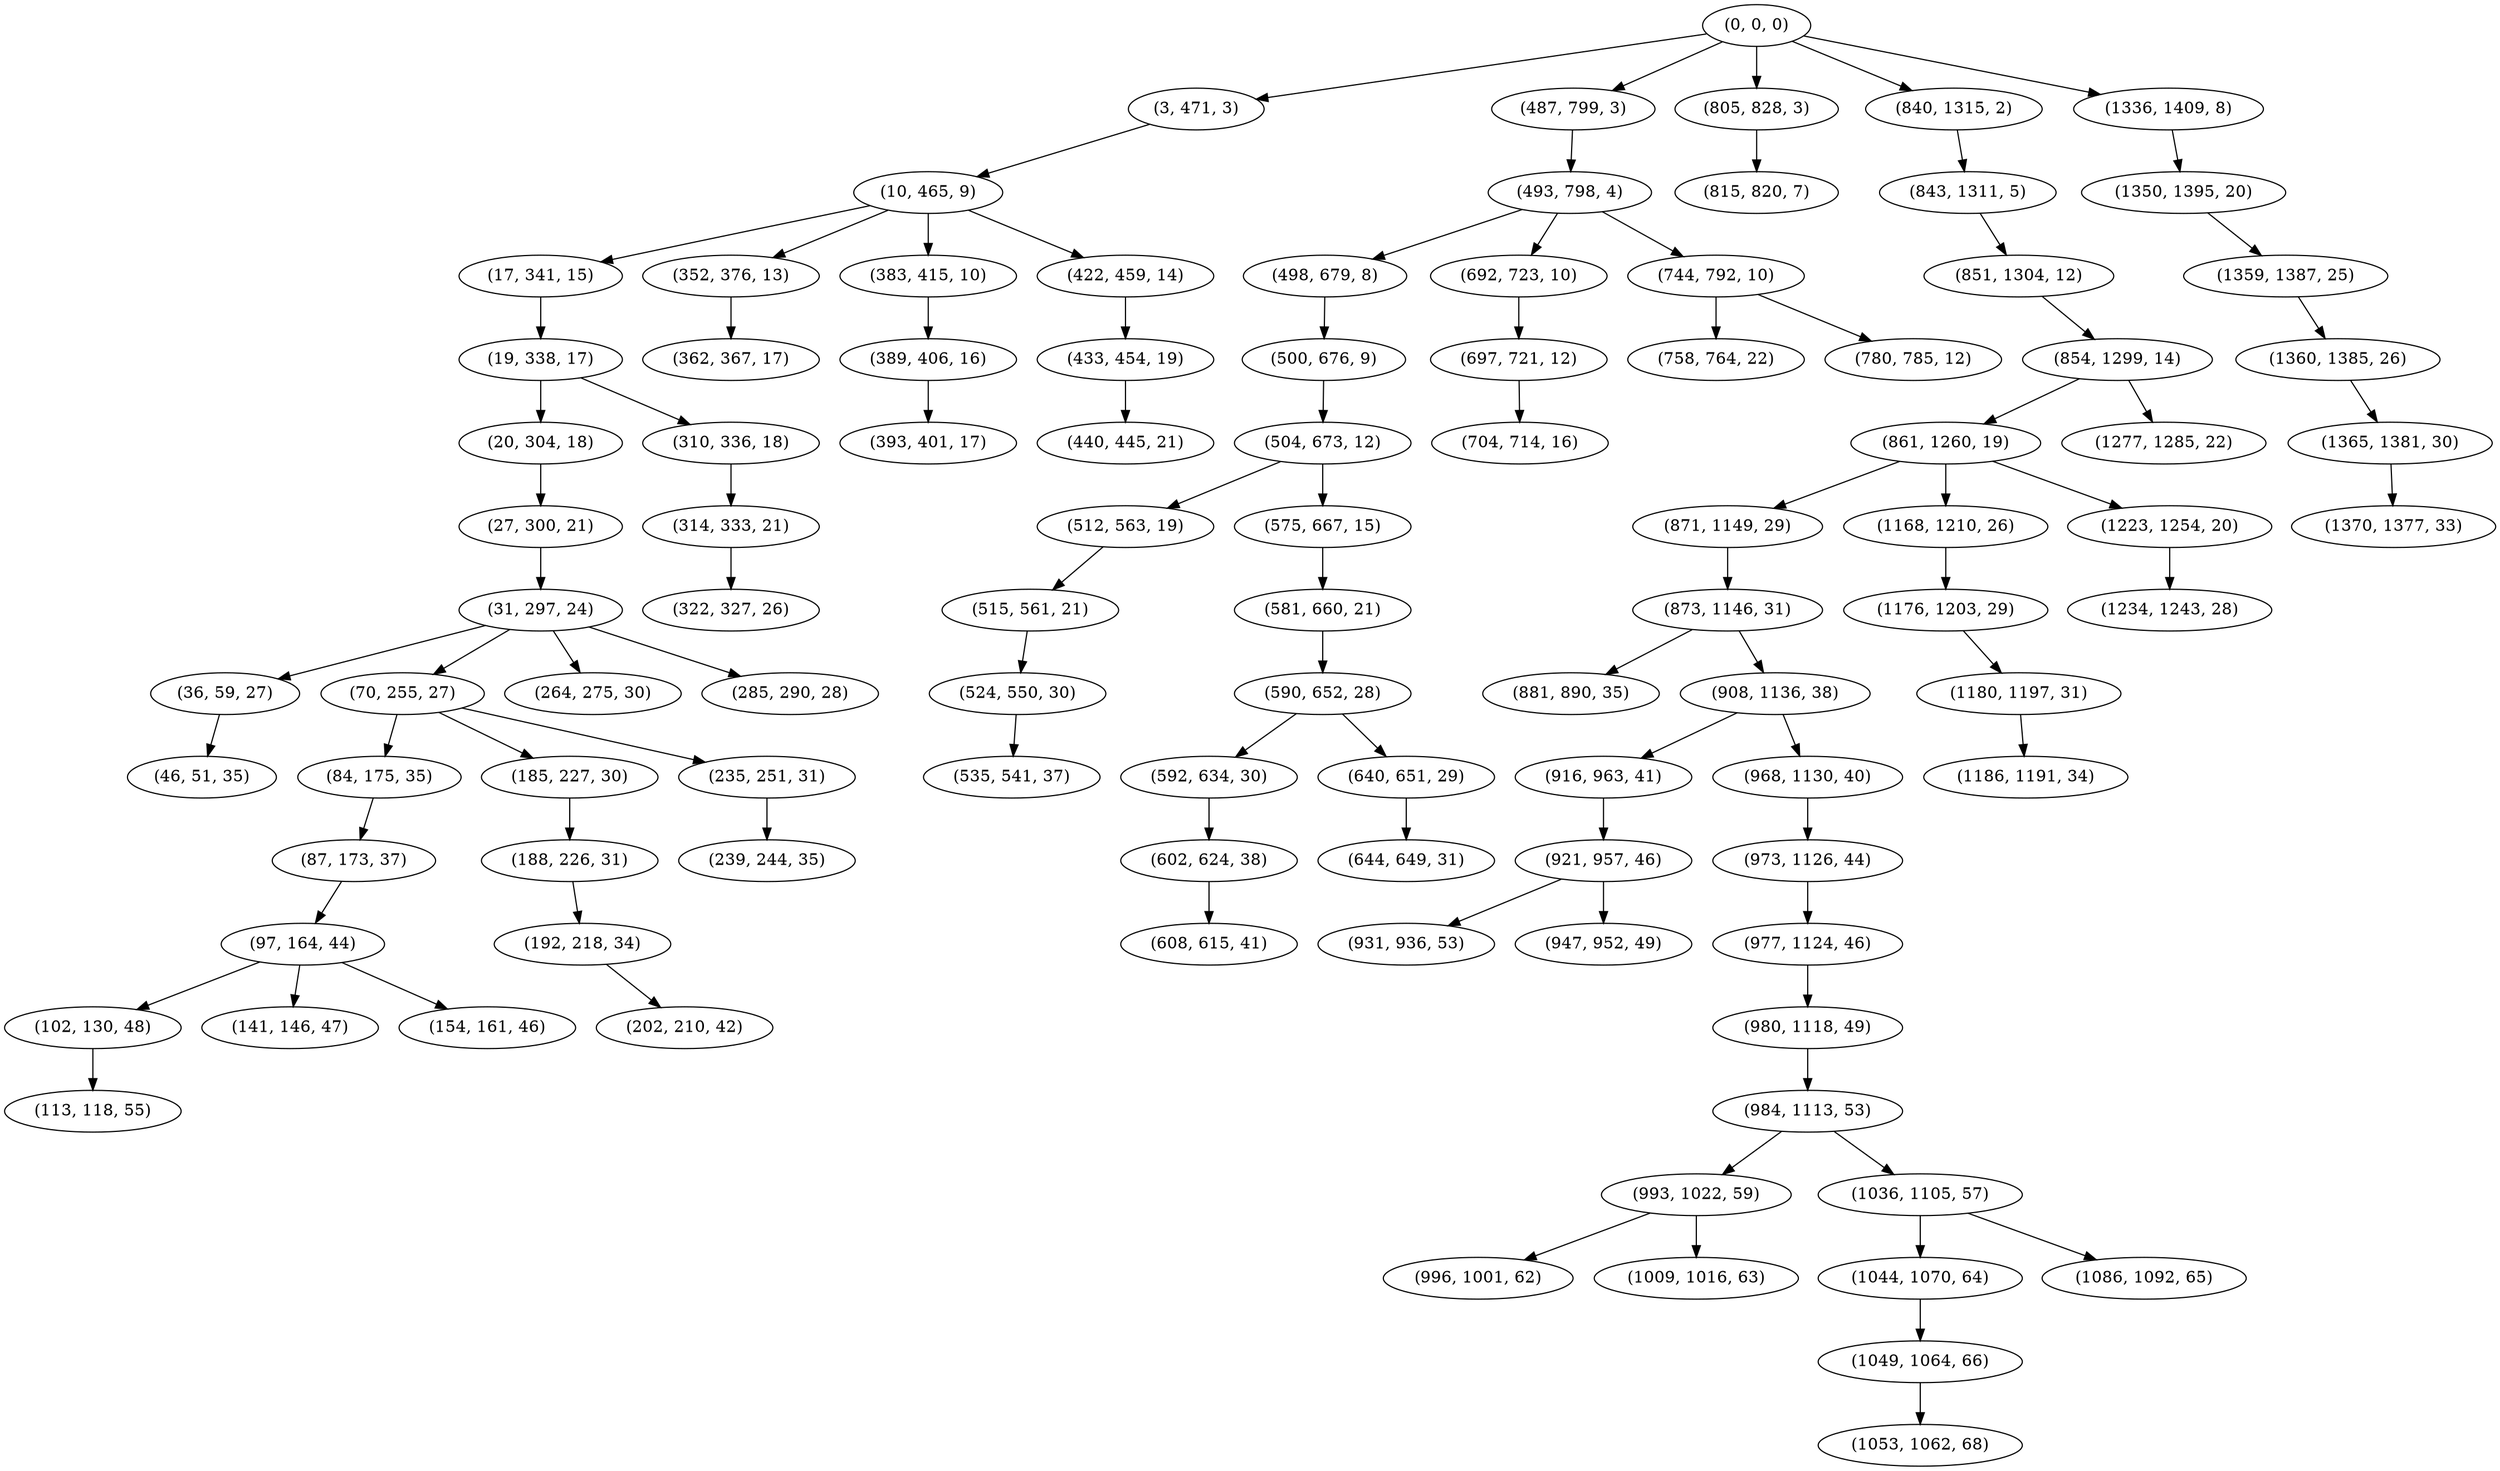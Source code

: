 digraph tree {
    "(0, 0, 0)";
    "(3, 471, 3)";
    "(10, 465, 9)";
    "(17, 341, 15)";
    "(19, 338, 17)";
    "(20, 304, 18)";
    "(27, 300, 21)";
    "(31, 297, 24)";
    "(36, 59, 27)";
    "(46, 51, 35)";
    "(70, 255, 27)";
    "(84, 175, 35)";
    "(87, 173, 37)";
    "(97, 164, 44)";
    "(102, 130, 48)";
    "(113, 118, 55)";
    "(141, 146, 47)";
    "(154, 161, 46)";
    "(185, 227, 30)";
    "(188, 226, 31)";
    "(192, 218, 34)";
    "(202, 210, 42)";
    "(235, 251, 31)";
    "(239, 244, 35)";
    "(264, 275, 30)";
    "(285, 290, 28)";
    "(310, 336, 18)";
    "(314, 333, 21)";
    "(322, 327, 26)";
    "(352, 376, 13)";
    "(362, 367, 17)";
    "(383, 415, 10)";
    "(389, 406, 16)";
    "(393, 401, 17)";
    "(422, 459, 14)";
    "(433, 454, 19)";
    "(440, 445, 21)";
    "(487, 799, 3)";
    "(493, 798, 4)";
    "(498, 679, 8)";
    "(500, 676, 9)";
    "(504, 673, 12)";
    "(512, 563, 19)";
    "(515, 561, 21)";
    "(524, 550, 30)";
    "(535, 541, 37)";
    "(575, 667, 15)";
    "(581, 660, 21)";
    "(590, 652, 28)";
    "(592, 634, 30)";
    "(602, 624, 38)";
    "(608, 615, 41)";
    "(640, 651, 29)";
    "(644, 649, 31)";
    "(692, 723, 10)";
    "(697, 721, 12)";
    "(704, 714, 16)";
    "(744, 792, 10)";
    "(758, 764, 22)";
    "(780, 785, 12)";
    "(805, 828, 3)";
    "(815, 820, 7)";
    "(840, 1315, 2)";
    "(843, 1311, 5)";
    "(851, 1304, 12)";
    "(854, 1299, 14)";
    "(861, 1260, 19)";
    "(871, 1149, 29)";
    "(873, 1146, 31)";
    "(881, 890, 35)";
    "(908, 1136, 38)";
    "(916, 963, 41)";
    "(921, 957, 46)";
    "(931, 936, 53)";
    "(947, 952, 49)";
    "(968, 1130, 40)";
    "(973, 1126, 44)";
    "(977, 1124, 46)";
    "(980, 1118, 49)";
    "(984, 1113, 53)";
    "(993, 1022, 59)";
    "(996, 1001, 62)";
    "(1009, 1016, 63)";
    "(1036, 1105, 57)";
    "(1044, 1070, 64)";
    "(1049, 1064, 66)";
    "(1053, 1062, 68)";
    "(1086, 1092, 65)";
    "(1168, 1210, 26)";
    "(1176, 1203, 29)";
    "(1180, 1197, 31)";
    "(1186, 1191, 34)";
    "(1223, 1254, 20)";
    "(1234, 1243, 28)";
    "(1277, 1285, 22)";
    "(1336, 1409, 8)";
    "(1350, 1395, 20)";
    "(1359, 1387, 25)";
    "(1360, 1385, 26)";
    "(1365, 1381, 30)";
    "(1370, 1377, 33)";
    "(0, 0, 0)" -> "(3, 471, 3)";
    "(0, 0, 0)" -> "(487, 799, 3)";
    "(0, 0, 0)" -> "(805, 828, 3)";
    "(0, 0, 0)" -> "(840, 1315, 2)";
    "(0, 0, 0)" -> "(1336, 1409, 8)";
    "(3, 471, 3)" -> "(10, 465, 9)";
    "(10, 465, 9)" -> "(17, 341, 15)";
    "(10, 465, 9)" -> "(352, 376, 13)";
    "(10, 465, 9)" -> "(383, 415, 10)";
    "(10, 465, 9)" -> "(422, 459, 14)";
    "(17, 341, 15)" -> "(19, 338, 17)";
    "(19, 338, 17)" -> "(20, 304, 18)";
    "(19, 338, 17)" -> "(310, 336, 18)";
    "(20, 304, 18)" -> "(27, 300, 21)";
    "(27, 300, 21)" -> "(31, 297, 24)";
    "(31, 297, 24)" -> "(36, 59, 27)";
    "(31, 297, 24)" -> "(70, 255, 27)";
    "(31, 297, 24)" -> "(264, 275, 30)";
    "(31, 297, 24)" -> "(285, 290, 28)";
    "(36, 59, 27)" -> "(46, 51, 35)";
    "(70, 255, 27)" -> "(84, 175, 35)";
    "(70, 255, 27)" -> "(185, 227, 30)";
    "(70, 255, 27)" -> "(235, 251, 31)";
    "(84, 175, 35)" -> "(87, 173, 37)";
    "(87, 173, 37)" -> "(97, 164, 44)";
    "(97, 164, 44)" -> "(102, 130, 48)";
    "(97, 164, 44)" -> "(141, 146, 47)";
    "(97, 164, 44)" -> "(154, 161, 46)";
    "(102, 130, 48)" -> "(113, 118, 55)";
    "(185, 227, 30)" -> "(188, 226, 31)";
    "(188, 226, 31)" -> "(192, 218, 34)";
    "(192, 218, 34)" -> "(202, 210, 42)";
    "(235, 251, 31)" -> "(239, 244, 35)";
    "(310, 336, 18)" -> "(314, 333, 21)";
    "(314, 333, 21)" -> "(322, 327, 26)";
    "(352, 376, 13)" -> "(362, 367, 17)";
    "(383, 415, 10)" -> "(389, 406, 16)";
    "(389, 406, 16)" -> "(393, 401, 17)";
    "(422, 459, 14)" -> "(433, 454, 19)";
    "(433, 454, 19)" -> "(440, 445, 21)";
    "(487, 799, 3)" -> "(493, 798, 4)";
    "(493, 798, 4)" -> "(498, 679, 8)";
    "(493, 798, 4)" -> "(692, 723, 10)";
    "(493, 798, 4)" -> "(744, 792, 10)";
    "(498, 679, 8)" -> "(500, 676, 9)";
    "(500, 676, 9)" -> "(504, 673, 12)";
    "(504, 673, 12)" -> "(512, 563, 19)";
    "(504, 673, 12)" -> "(575, 667, 15)";
    "(512, 563, 19)" -> "(515, 561, 21)";
    "(515, 561, 21)" -> "(524, 550, 30)";
    "(524, 550, 30)" -> "(535, 541, 37)";
    "(575, 667, 15)" -> "(581, 660, 21)";
    "(581, 660, 21)" -> "(590, 652, 28)";
    "(590, 652, 28)" -> "(592, 634, 30)";
    "(590, 652, 28)" -> "(640, 651, 29)";
    "(592, 634, 30)" -> "(602, 624, 38)";
    "(602, 624, 38)" -> "(608, 615, 41)";
    "(640, 651, 29)" -> "(644, 649, 31)";
    "(692, 723, 10)" -> "(697, 721, 12)";
    "(697, 721, 12)" -> "(704, 714, 16)";
    "(744, 792, 10)" -> "(758, 764, 22)";
    "(744, 792, 10)" -> "(780, 785, 12)";
    "(805, 828, 3)" -> "(815, 820, 7)";
    "(840, 1315, 2)" -> "(843, 1311, 5)";
    "(843, 1311, 5)" -> "(851, 1304, 12)";
    "(851, 1304, 12)" -> "(854, 1299, 14)";
    "(854, 1299, 14)" -> "(861, 1260, 19)";
    "(854, 1299, 14)" -> "(1277, 1285, 22)";
    "(861, 1260, 19)" -> "(871, 1149, 29)";
    "(861, 1260, 19)" -> "(1168, 1210, 26)";
    "(861, 1260, 19)" -> "(1223, 1254, 20)";
    "(871, 1149, 29)" -> "(873, 1146, 31)";
    "(873, 1146, 31)" -> "(881, 890, 35)";
    "(873, 1146, 31)" -> "(908, 1136, 38)";
    "(908, 1136, 38)" -> "(916, 963, 41)";
    "(908, 1136, 38)" -> "(968, 1130, 40)";
    "(916, 963, 41)" -> "(921, 957, 46)";
    "(921, 957, 46)" -> "(931, 936, 53)";
    "(921, 957, 46)" -> "(947, 952, 49)";
    "(968, 1130, 40)" -> "(973, 1126, 44)";
    "(973, 1126, 44)" -> "(977, 1124, 46)";
    "(977, 1124, 46)" -> "(980, 1118, 49)";
    "(980, 1118, 49)" -> "(984, 1113, 53)";
    "(984, 1113, 53)" -> "(993, 1022, 59)";
    "(984, 1113, 53)" -> "(1036, 1105, 57)";
    "(993, 1022, 59)" -> "(996, 1001, 62)";
    "(993, 1022, 59)" -> "(1009, 1016, 63)";
    "(1036, 1105, 57)" -> "(1044, 1070, 64)";
    "(1036, 1105, 57)" -> "(1086, 1092, 65)";
    "(1044, 1070, 64)" -> "(1049, 1064, 66)";
    "(1049, 1064, 66)" -> "(1053, 1062, 68)";
    "(1168, 1210, 26)" -> "(1176, 1203, 29)";
    "(1176, 1203, 29)" -> "(1180, 1197, 31)";
    "(1180, 1197, 31)" -> "(1186, 1191, 34)";
    "(1223, 1254, 20)" -> "(1234, 1243, 28)";
    "(1336, 1409, 8)" -> "(1350, 1395, 20)";
    "(1350, 1395, 20)" -> "(1359, 1387, 25)";
    "(1359, 1387, 25)" -> "(1360, 1385, 26)";
    "(1360, 1385, 26)" -> "(1365, 1381, 30)";
    "(1365, 1381, 30)" -> "(1370, 1377, 33)";
}
